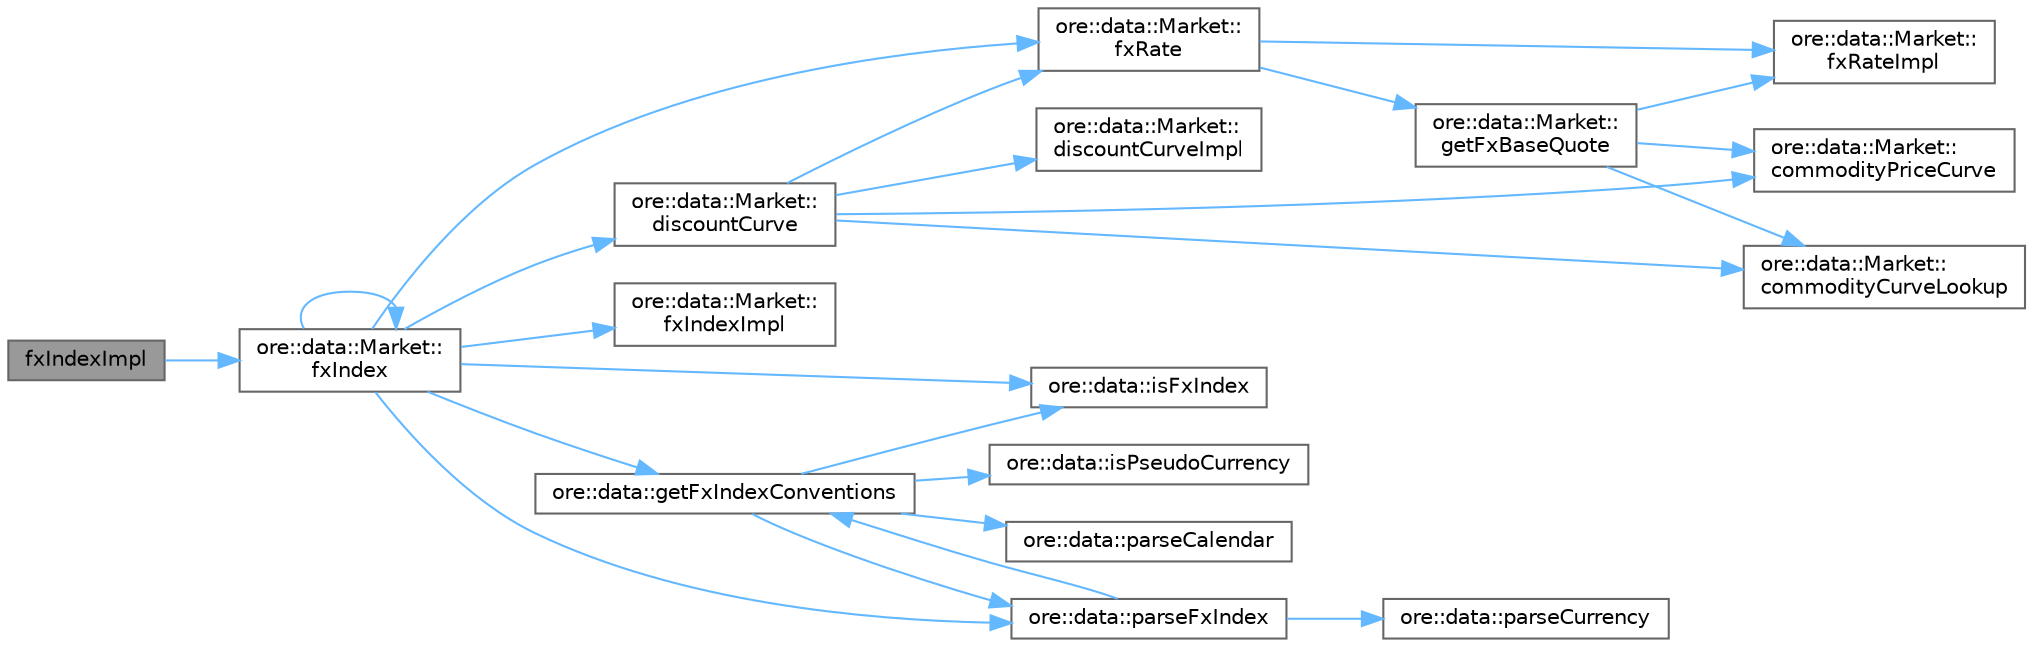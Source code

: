 digraph "fxIndexImpl"
{
 // INTERACTIVE_SVG=YES
 // LATEX_PDF_SIZE
  bgcolor="transparent";
  edge [fontname=Helvetica,fontsize=10,labelfontname=Helvetica,labelfontsize=10];
  node [fontname=Helvetica,fontsize=10,shape=box,height=0.2,width=0.4];
  rankdir="LR";
  Node1 [label="fxIndexImpl",height=0.2,width=0.4,color="gray40", fillcolor="grey60", style="filled", fontcolor="black",tooltip="FX."];
  Node1 -> Node2 [color="steelblue1",style="solid"];
  Node2 [label="ore::data::Market::\lfxIndex",height=0.2,width=0.4,color="grey40", fillcolor="white", style="filled",URL="$classore_1_1data_1_1_market.html#a8d884a61027d5434d524779453a5b918",tooltip=" "];
  Node2 -> Node3 [color="steelblue1",style="solid"];
  Node3 [label="ore::data::Market::\ldiscountCurve",height=0.2,width=0.4,color="grey40", fillcolor="white", style="filled",URL="$classore_1_1data_1_1_market.html#aff00023d0e25ad7c0bf29e8cc97f9e00",tooltip=" "];
  Node3 -> Node4 [color="steelblue1",style="solid"];
  Node4 [label="ore::data::Market::\lcommodityCurveLookup",height=0.2,width=0.4,color="grey40", fillcolor="white", style="filled",URL="$classore_1_1data_1_1_market.html#a88d67016dee39ce8f4588deb0745460f",tooltip=" "];
  Node3 -> Node5 [color="steelblue1",style="solid"];
  Node5 [label="ore::data::Market::\lcommodityPriceCurve",height=0.2,width=0.4,color="grey40", fillcolor="white", style="filled",URL="$classore_1_1data_1_1_market.html#a47ddd567f84d73e5f1c8201823356b1c",tooltip=" "];
  Node3 -> Node6 [color="steelblue1",style="solid"];
  Node6 [label="ore::data::Market::\ldiscountCurveImpl",height=0.2,width=0.4,color="grey40", fillcolor="white", style="filled",URL="$classore_1_1data_1_1_market.html#a6ea1e978ddb0a43b487424e43d409021",tooltip=" "];
  Node3 -> Node7 [color="steelblue1",style="solid"];
  Node7 [label="ore::data::Market::\lfxRate",height=0.2,width=0.4,color="grey40", fillcolor="white", style="filled",URL="$classore_1_1data_1_1_market.html#a2c559acede2b82e98252067757600b56",tooltip=" "];
  Node7 -> Node8 [color="steelblue1",style="solid"];
  Node8 [label="ore::data::Market::\lfxRateImpl",height=0.2,width=0.4,color="grey40", fillcolor="white", style="filled",URL="$classore_1_1data_1_1_market.html#ad806378863fc47de6f5febb66f41715b",tooltip=" "];
  Node7 -> Node9 [color="steelblue1",style="solid"];
  Node9 [label="ore::data::Market::\lgetFxBaseQuote",height=0.2,width=0.4,color="grey40", fillcolor="white", style="filled",URL="$classore_1_1data_1_1_market.html#aee41b57076315adbef995006e81a8147",tooltip=" "];
  Node9 -> Node4 [color="steelblue1",style="solid"];
  Node9 -> Node5 [color="steelblue1",style="solid"];
  Node9 -> Node8 [color="steelblue1",style="solid"];
  Node2 -> Node2 [color="steelblue1",style="solid"];
  Node2 -> Node10 [color="steelblue1",style="solid"];
  Node10 [label="ore::data::Market::\lfxIndexImpl",height=0.2,width=0.4,color="grey40", fillcolor="white", style="filled",URL="$classore_1_1data_1_1_market.html#ad39b58fb3758f6506ed0c8d59beeeb15",tooltip=" "];
  Node2 -> Node7 [color="steelblue1",style="solid"];
  Node2 -> Node11 [color="steelblue1",style="solid"];
  Node11 [label="ore::data::getFxIndexConventions",height=0.2,width=0.4,color="grey40", fillcolor="white", style="filled",URL="$namespaceore_1_1data.html#a924eb5d1881d31c82ac8abbdc15a5027",tooltip=" "];
  Node11 -> Node12 [color="steelblue1",style="solid"];
  Node12 [label="ore::data::isFxIndex",height=0.2,width=0.4,color="grey40", fillcolor="white", style="filled",URL="$namespaceore_1_1data.html#a123e19b0fac4f5124a8c26bad300de0e",tooltip=" "];
  Node11 -> Node13 [color="steelblue1",style="solid"];
  Node13 [label="ore::data::isPseudoCurrency",height=0.2,width=0.4,color="grey40", fillcolor="white", style="filled",URL="$group__utilities.html#gac0cf10eef45b9d706e29e7eb2ddddc90",tooltip="check for pseudo currency = precious metal or crypto currency *‍/"];
  Node11 -> Node14 [color="steelblue1",style="solid"];
  Node14 [label="ore::data::parseCalendar",height=0.2,width=0.4,color="grey40", fillcolor="white", style="filled",URL="$group__utilities.html#ga0f72d6fcccae10a674bdcd5095200f14",tooltip="Convert text to QuantLib::Calendar."];
  Node11 -> Node15 [color="steelblue1",style="solid"];
  Node15 [label="ore::data::parseFxIndex",height=0.2,width=0.4,color="grey40", fillcolor="white", style="filled",URL="$group__utilities.html#ga4c161c978377952d86a509a855e564b6",tooltip="Convert std::string to QuantExt::FxIndex."];
  Node15 -> Node11 [color="steelblue1",style="solid"];
  Node15 -> Node16 [color="steelblue1",style="solid"];
  Node16 [label="ore::data::parseCurrency",height=0.2,width=0.4,color="grey40", fillcolor="white", style="filled",URL="$group__utilities.html#ga6e9e781a58e78200301c76161589fc7b",tooltip="Convert text to QuantLib::Currency."];
  Node2 -> Node12 [color="steelblue1",style="solid"];
  Node2 -> Node15 [color="steelblue1",style="solid"];
}
